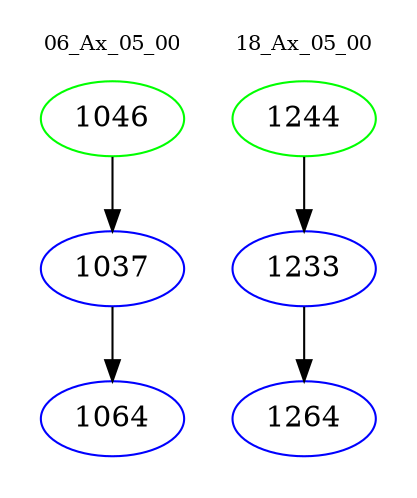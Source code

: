 digraph{
subgraph cluster_0 {
color = white
label = "06_Ax_05_00";
fontsize=10;
T0_1046 [label="1046", color="green"]
T0_1046 -> T0_1037 [color="black"]
T0_1037 [label="1037", color="blue"]
T0_1037 -> T0_1064 [color="black"]
T0_1064 [label="1064", color="blue"]
}
subgraph cluster_1 {
color = white
label = "18_Ax_05_00";
fontsize=10;
T1_1244 [label="1244", color="green"]
T1_1244 -> T1_1233 [color="black"]
T1_1233 [label="1233", color="blue"]
T1_1233 -> T1_1264 [color="black"]
T1_1264 [label="1264", color="blue"]
}
}

